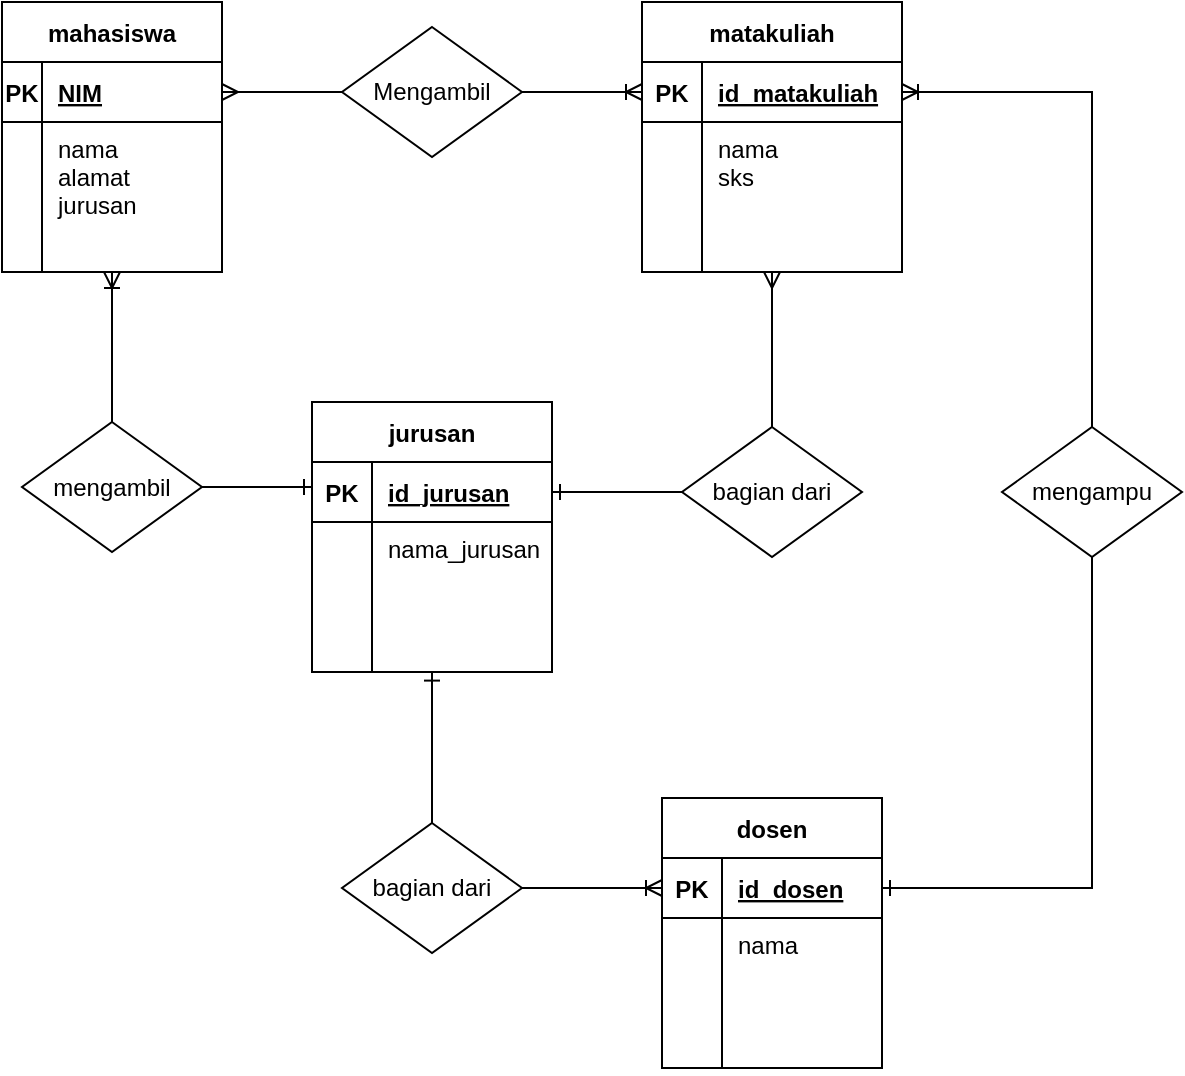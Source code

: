 <mxfile version="24.7.7">
  <diagram id="R2lEEEUBdFMjLlhIrx00" name="Page-1">
    <mxGraphModel dx="2085" dy="665" grid="1" gridSize="10" guides="1" tooltips="1" connect="1" arrows="1" fold="1" page="1" pageScale="1" pageWidth="850" pageHeight="1100" math="0" shadow="0" extFonts="Permanent Marker^https://fonts.googleapis.com/css?family=Permanent+Marker">
      <root>
        <mxCell id="0" />
        <mxCell id="1" parent="0" />
        <mxCell id="C-vyLk0tnHw3VtMMgP7b-1" value="" style="edgeStyle=entityRelationEdgeStyle;endArrow=none;startArrow=ERmany;endFill=0;startFill=0;entryX=0;entryY=0.5;entryDx=0;entryDy=0;" parent="1" source="C-vyLk0tnHw3VtMMgP7b-24" target="oM8nnvxndXrUR5HV9yAU-15" edge="1">
          <mxGeometry width="100" height="100" relative="1" as="geometry">
            <mxPoint x="340" y="720" as="sourcePoint" />
            <mxPoint x="440" y="620" as="targetPoint" />
          </mxGeometry>
        </mxCell>
        <mxCell id="C-vyLk0tnHw3VtMMgP7b-23" value="mahasiswa" style="shape=table;startSize=30;container=1;collapsible=1;childLayout=tableLayout;fixedRows=1;rowLines=0;fontStyle=1;align=center;resizeLast=1;" parent="1" vertex="1">
          <mxGeometry x="-30" y="140" width="110" height="135" as="geometry" />
        </mxCell>
        <mxCell id="C-vyLk0tnHw3VtMMgP7b-24" value="" style="shape=partialRectangle;collapsible=0;dropTarget=0;pointerEvents=0;fillColor=none;points=[[0,0.5],[1,0.5]];portConstraint=eastwest;top=0;left=0;right=0;bottom=1;" parent="C-vyLk0tnHw3VtMMgP7b-23" vertex="1">
          <mxGeometry y="30" width="110" height="30" as="geometry" />
        </mxCell>
        <mxCell id="C-vyLk0tnHw3VtMMgP7b-25" value="PK" style="shape=partialRectangle;overflow=hidden;connectable=0;fillColor=none;top=0;left=0;bottom=0;right=0;fontStyle=1;" parent="C-vyLk0tnHw3VtMMgP7b-24" vertex="1">
          <mxGeometry width="20" height="30" as="geometry">
            <mxRectangle width="20" height="30" as="alternateBounds" />
          </mxGeometry>
        </mxCell>
        <mxCell id="C-vyLk0tnHw3VtMMgP7b-26" value="NIM" style="shape=partialRectangle;overflow=hidden;connectable=0;fillColor=none;top=0;left=0;bottom=0;right=0;align=left;spacingLeft=6;fontStyle=5;" parent="C-vyLk0tnHw3VtMMgP7b-24" vertex="1">
          <mxGeometry x="20" width="90" height="30" as="geometry">
            <mxRectangle width="90" height="30" as="alternateBounds" />
          </mxGeometry>
        </mxCell>
        <mxCell id="C-vyLk0tnHw3VtMMgP7b-27" value="" style="shape=partialRectangle;collapsible=0;dropTarget=0;pointerEvents=0;fillColor=none;points=[[0,0.5],[1,0.5]];portConstraint=eastwest;top=0;left=0;right=0;bottom=0;" parent="C-vyLk0tnHw3VtMMgP7b-23" vertex="1">
          <mxGeometry y="60" width="110" height="75" as="geometry" />
        </mxCell>
        <mxCell id="C-vyLk0tnHw3VtMMgP7b-28" value="" style="shape=partialRectangle;overflow=hidden;connectable=0;fillColor=none;top=0;left=0;bottom=0;right=0;" parent="C-vyLk0tnHw3VtMMgP7b-27" vertex="1">
          <mxGeometry width="20" height="75" as="geometry">
            <mxRectangle width="20" height="75" as="alternateBounds" />
          </mxGeometry>
        </mxCell>
        <mxCell id="C-vyLk0tnHw3VtMMgP7b-29" value="nama&#xa;alamat&#xa;jurusan" style="shape=partialRectangle;overflow=hidden;connectable=0;fillColor=none;top=0;left=0;bottom=0;right=0;align=left;spacingLeft=6;verticalAlign=top;" parent="C-vyLk0tnHw3VtMMgP7b-27" vertex="1">
          <mxGeometry x="20" width="90" height="75" as="geometry">
            <mxRectangle width="90" height="75" as="alternateBounds" />
          </mxGeometry>
        </mxCell>
        <mxCell id="EbwzylO1AdSt2fWsFQU2-8" style="edgeStyle=orthogonalEdgeStyle;rounded=0;orthogonalLoop=1;jettySize=auto;html=1;exitX=1;exitY=0.5;exitDx=0;exitDy=0;entryX=0;entryY=0.5;entryDx=0;entryDy=0;endArrow=ERoneToMany;endFill=0;" parent="1" source="oM8nnvxndXrUR5HV9yAU-15" target="EbwzylO1AdSt2fWsFQU2-2" edge="1">
          <mxGeometry relative="1" as="geometry" />
        </mxCell>
        <mxCell id="oM8nnvxndXrUR5HV9yAU-15" value="Mengambil" style="rhombus;whiteSpace=wrap;html=1;" parent="1" vertex="1">
          <mxGeometry x="140" y="152.5" width="90" height="65" as="geometry" />
        </mxCell>
        <mxCell id="EbwzylO1AdSt2fWsFQU2-1" value="matakuliah" style="shape=table;startSize=30;container=1;collapsible=1;childLayout=tableLayout;fixedRows=1;rowLines=0;fontStyle=1;align=center;resizeLast=1;" parent="1" vertex="1">
          <mxGeometry x="290" y="140" width="130" height="135" as="geometry" />
        </mxCell>
        <mxCell id="EbwzylO1AdSt2fWsFQU2-2" value="" style="shape=partialRectangle;collapsible=0;dropTarget=0;pointerEvents=0;fillColor=none;points=[[0,0.5],[1,0.5]];portConstraint=eastwest;top=0;left=0;right=0;bottom=1;" parent="EbwzylO1AdSt2fWsFQU2-1" vertex="1">
          <mxGeometry y="30" width="130" height="30" as="geometry" />
        </mxCell>
        <mxCell id="EbwzylO1AdSt2fWsFQU2-3" value="PK" style="shape=partialRectangle;overflow=hidden;connectable=0;fillColor=none;top=0;left=0;bottom=0;right=0;fontStyle=1;" parent="EbwzylO1AdSt2fWsFQU2-2" vertex="1">
          <mxGeometry width="30" height="30" as="geometry">
            <mxRectangle width="30" height="30" as="alternateBounds" />
          </mxGeometry>
        </mxCell>
        <mxCell id="EbwzylO1AdSt2fWsFQU2-4" value="id_matakuliah" style="shape=partialRectangle;overflow=hidden;connectable=0;fillColor=none;top=0;left=0;bottom=0;right=0;align=left;spacingLeft=6;fontStyle=5;" parent="EbwzylO1AdSt2fWsFQU2-2" vertex="1">
          <mxGeometry x="30" width="100" height="30" as="geometry">
            <mxRectangle width="100" height="30" as="alternateBounds" />
          </mxGeometry>
        </mxCell>
        <mxCell id="EbwzylO1AdSt2fWsFQU2-5" value="" style="shape=partialRectangle;collapsible=0;dropTarget=0;pointerEvents=0;fillColor=none;points=[[0,0.5],[1,0.5]];portConstraint=eastwest;top=0;left=0;right=0;bottom=0;" parent="EbwzylO1AdSt2fWsFQU2-1" vertex="1">
          <mxGeometry y="60" width="130" height="75" as="geometry" />
        </mxCell>
        <mxCell id="EbwzylO1AdSt2fWsFQU2-6" value="" style="shape=partialRectangle;overflow=hidden;connectable=0;fillColor=none;top=0;left=0;bottom=0;right=0;" parent="EbwzylO1AdSt2fWsFQU2-5" vertex="1">
          <mxGeometry width="30" height="75" as="geometry">
            <mxRectangle width="30" height="75" as="alternateBounds" />
          </mxGeometry>
        </mxCell>
        <mxCell id="EbwzylO1AdSt2fWsFQU2-7" value="nama&#xa;sks" style="shape=partialRectangle;overflow=hidden;connectable=0;fillColor=none;top=0;left=0;bottom=0;right=0;align=left;spacingLeft=6;verticalAlign=top;" parent="EbwzylO1AdSt2fWsFQU2-5" vertex="1">
          <mxGeometry x="30" width="100" height="75" as="geometry">
            <mxRectangle width="100" height="75" as="alternateBounds" />
          </mxGeometry>
        </mxCell>
        <mxCell id="EbwzylO1AdSt2fWsFQU2-9" value="dosen" style="shape=table;startSize=30;container=1;collapsible=1;childLayout=tableLayout;fixedRows=1;rowLines=0;fontStyle=1;align=center;resizeLast=1;" parent="1" vertex="1">
          <mxGeometry x="300" y="538" width="110" height="135" as="geometry" />
        </mxCell>
        <mxCell id="EbwzylO1AdSt2fWsFQU2-10" value="" style="shape=partialRectangle;collapsible=0;dropTarget=0;pointerEvents=0;fillColor=none;points=[[0,0.5],[1,0.5]];portConstraint=eastwest;top=0;left=0;right=0;bottom=1;" parent="EbwzylO1AdSt2fWsFQU2-9" vertex="1">
          <mxGeometry y="30" width="110" height="30" as="geometry" />
        </mxCell>
        <mxCell id="EbwzylO1AdSt2fWsFQU2-11" value="PK" style="shape=partialRectangle;overflow=hidden;connectable=0;fillColor=none;top=0;left=0;bottom=0;right=0;fontStyle=1;" parent="EbwzylO1AdSt2fWsFQU2-10" vertex="1">
          <mxGeometry width="30" height="30" as="geometry">
            <mxRectangle width="30" height="30" as="alternateBounds" />
          </mxGeometry>
        </mxCell>
        <mxCell id="EbwzylO1AdSt2fWsFQU2-12" value="id_dosen" style="shape=partialRectangle;overflow=hidden;connectable=0;fillColor=none;top=0;left=0;bottom=0;right=0;align=left;spacingLeft=6;fontStyle=5;" parent="EbwzylO1AdSt2fWsFQU2-10" vertex="1">
          <mxGeometry x="30" width="80" height="30" as="geometry">
            <mxRectangle width="80" height="30" as="alternateBounds" />
          </mxGeometry>
        </mxCell>
        <mxCell id="EbwzylO1AdSt2fWsFQU2-13" value="" style="shape=partialRectangle;collapsible=0;dropTarget=0;pointerEvents=0;fillColor=none;points=[[0,0.5],[1,0.5]];portConstraint=eastwest;top=0;left=0;right=0;bottom=0;" parent="EbwzylO1AdSt2fWsFQU2-9" vertex="1">
          <mxGeometry y="60" width="110" height="75" as="geometry" />
        </mxCell>
        <mxCell id="EbwzylO1AdSt2fWsFQU2-14" value="" style="shape=partialRectangle;overflow=hidden;connectable=0;fillColor=none;top=0;left=0;bottom=0;right=0;" parent="EbwzylO1AdSt2fWsFQU2-13" vertex="1">
          <mxGeometry width="30" height="75" as="geometry">
            <mxRectangle width="30" height="75" as="alternateBounds" />
          </mxGeometry>
        </mxCell>
        <mxCell id="EbwzylO1AdSt2fWsFQU2-15" value="nama" style="shape=partialRectangle;overflow=hidden;connectable=0;fillColor=none;top=0;left=0;bottom=0;right=0;align=left;spacingLeft=6;horizontal=1;verticalAlign=top;" parent="EbwzylO1AdSt2fWsFQU2-13" vertex="1">
          <mxGeometry x="30" width="80" height="75" as="geometry">
            <mxRectangle width="80" height="75" as="alternateBounds" />
          </mxGeometry>
        </mxCell>
        <mxCell id="EbwzylO1AdSt2fWsFQU2-16" value="jurusan" style="shape=table;startSize=30;container=1;collapsible=1;childLayout=tableLayout;fixedRows=1;rowLines=0;fontStyle=1;align=center;resizeLast=1;" parent="1" vertex="1">
          <mxGeometry x="125" y="340" width="120" height="135" as="geometry" />
        </mxCell>
        <mxCell id="EbwzylO1AdSt2fWsFQU2-17" value="" style="shape=partialRectangle;collapsible=0;dropTarget=0;pointerEvents=0;fillColor=none;points=[[0,0.5],[1,0.5]];portConstraint=eastwest;top=0;left=0;right=0;bottom=1;" parent="EbwzylO1AdSt2fWsFQU2-16" vertex="1">
          <mxGeometry y="30" width="120" height="30" as="geometry" />
        </mxCell>
        <mxCell id="EbwzylO1AdSt2fWsFQU2-18" value="PK" style="shape=partialRectangle;overflow=hidden;connectable=0;fillColor=none;top=0;left=0;bottom=0;right=0;fontStyle=1;" parent="EbwzylO1AdSt2fWsFQU2-17" vertex="1">
          <mxGeometry width="30" height="30" as="geometry">
            <mxRectangle width="30" height="30" as="alternateBounds" />
          </mxGeometry>
        </mxCell>
        <mxCell id="EbwzylO1AdSt2fWsFQU2-19" value="id_jurusan" style="shape=partialRectangle;overflow=hidden;connectable=0;fillColor=none;top=0;left=0;bottom=0;right=0;align=left;spacingLeft=6;fontStyle=5;" parent="EbwzylO1AdSt2fWsFQU2-17" vertex="1">
          <mxGeometry x="30" width="90" height="30" as="geometry">
            <mxRectangle width="90" height="30" as="alternateBounds" />
          </mxGeometry>
        </mxCell>
        <mxCell id="EbwzylO1AdSt2fWsFQU2-20" value="" style="shape=partialRectangle;collapsible=0;dropTarget=0;pointerEvents=0;fillColor=none;points=[[0,0.5],[1,0.5]];portConstraint=eastwest;top=0;left=0;right=0;bottom=0;" parent="EbwzylO1AdSt2fWsFQU2-16" vertex="1">
          <mxGeometry y="60" width="120" height="75" as="geometry" />
        </mxCell>
        <mxCell id="EbwzylO1AdSt2fWsFQU2-21" value="" style="shape=partialRectangle;overflow=hidden;connectable=0;fillColor=none;top=0;left=0;bottom=0;right=0;" parent="EbwzylO1AdSt2fWsFQU2-20" vertex="1">
          <mxGeometry width="30" height="75" as="geometry">
            <mxRectangle width="30" height="75" as="alternateBounds" />
          </mxGeometry>
        </mxCell>
        <mxCell id="EbwzylO1AdSt2fWsFQU2-22" value="nama_jurusan" style="shape=partialRectangle;overflow=hidden;connectable=0;fillColor=none;top=0;left=0;bottom=0;right=0;align=left;spacingLeft=6;verticalAlign=top;" parent="EbwzylO1AdSt2fWsFQU2-20" vertex="1">
          <mxGeometry x="30" width="90" height="75" as="geometry">
            <mxRectangle width="90" height="75" as="alternateBounds" />
          </mxGeometry>
        </mxCell>
        <mxCell id="AyFsF2GUIDdz1upWYMAN-8" value="" style="edgeStyle=orthogonalEdgeStyle;rounded=0;orthogonalLoop=1;jettySize=auto;html=1;verticalAlign=middle;endArrow=ERoneToMany;endFill=0;" edge="1" parent="1" source="AyFsF2GUIDdz1upWYMAN-7" target="C-vyLk0tnHw3VtMMgP7b-27">
          <mxGeometry relative="1" as="geometry">
            <Array as="points">
              <mxPoint x="25" y="310" />
              <mxPoint x="25" y="310" />
            </Array>
          </mxGeometry>
        </mxCell>
        <mxCell id="AyFsF2GUIDdz1upWYMAN-9" value="" style="edgeStyle=orthogonalEdgeStyle;rounded=0;orthogonalLoop=1;jettySize=auto;html=1;endArrow=ERone;endFill=0;" edge="1" parent="1" source="AyFsF2GUIDdz1upWYMAN-7" target="EbwzylO1AdSt2fWsFQU2-17">
          <mxGeometry relative="1" as="geometry">
            <Array as="points">
              <mxPoint x="120" y="383" />
              <mxPoint x="120" y="383" />
            </Array>
          </mxGeometry>
        </mxCell>
        <mxCell id="AyFsF2GUIDdz1upWYMAN-7" value="mengambil" style="rhombus;whiteSpace=wrap;html=1;" vertex="1" parent="1">
          <mxGeometry x="-20" y="350" width="90" height="65" as="geometry" />
        </mxCell>
        <mxCell id="AyFsF2GUIDdz1upWYMAN-13" value="" style="edgeStyle=orthogonalEdgeStyle;rounded=0;orthogonalLoop=1;jettySize=auto;html=1;endArrow=ERmany;endFill=0;" edge="1" parent="1" source="AyFsF2GUIDdz1upWYMAN-11" target="EbwzylO1AdSt2fWsFQU2-5">
          <mxGeometry relative="1" as="geometry">
            <Array as="points">
              <mxPoint x="355" y="290" />
              <mxPoint x="355" y="290" />
            </Array>
          </mxGeometry>
        </mxCell>
        <mxCell id="AyFsF2GUIDdz1upWYMAN-14" value="" style="edgeStyle=orthogonalEdgeStyle;rounded=0;orthogonalLoop=1;jettySize=auto;html=1;entryX=1;entryY=0.5;entryDx=0;entryDy=0;endArrow=ERone;endFill=0;" edge="1" parent="1" source="AyFsF2GUIDdz1upWYMAN-11" target="EbwzylO1AdSt2fWsFQU2-17">
          <mxGeometry relative="1" as="geometry" />
        </mxCell>
        <mxCell id="AyFsF2GUIDdz1upWYMAN-11" value="bagian dari" style="rhombus;whiteSpace=wrap;html=1;" vertex="1" parent="1">
          <mxGeometry x="310" y="352.5" width="90" height="65" as="geometry" />
        </mxCell>
        <mxCell id="AyFsF2GUIDdz1upWYMAN-16" value="" style="edgeStyle=orthogonalEdgeStyle;rounded=0;orthogonalLoop=1;jettySize=auto;html=1;entryX=0.5;entryY=1.004;entryDx=0;entryDy=0;entryPerimeter=0;endArrow=ERone;endFill=0;" edge="1" parent="1" source="AyFsF2GUIDdz1upWYMAN-15" target="EbwzylO1AdSt2fWsFQU2-20">
          <mxGeometry relative="1" as="geometry" />
        </mxCell>
        <mxCell id="AyFsF2GUIDdz1upWYMAN-17" value="" style="edgeStyle=orthogonalEdgeStyle;rounded=0;orthogonalLoop=1;jettySize=auto;html=1;entryX=0;entryY=0.5;entryDx=0;entryDy=0;endArrow=ERoneToMany;endFill=0;" edge="1" parent="1" source="AyFsF2GUIDdz1upWYMAN-15" target="EbwzylO1AdSt2fWsFQU2-10">
          <mxGeometry relative="1" as="geometry" />
        </mxCell>
        <mxCell id="AyFsF2GUIDdz1upWYMAN-15" value="bagian dari" style="rhombus;whiteSpace=wrap;html=1;" vertex="1" parent="1">
          <mxGeometry x="140" y="550.5" width="90" height="65" as="geometry" />
        </mxCell>
        <mxCell id="AyFsF2GUIDdz1upWYMAN-26" value="" style="edgeStyle=orthogonalEdgeStyle;rounded=0;orthogonalLoop=1;jettySize=auto;html=1;entryX=1;entryY=0.5;entryDx=0;entryDy=0;endArrow=ERone;endFill=0;" edge="1" parent="1" source="AyFsF2GUIDdz1upWYMAN-24" target="EbwzylO1AdSt2fWsFQU2-10">
          <mxGeometry relative="1" as="geometry">
            <mxPoint x="515" y="590" as="targetPoint" />
          </mxGeometry>
        </mxCell>
        <mxCell id="AyFsF2GUIDdz1upWYMAN-27" style="edgeStyle=orthogonalEdgeStyle;rounded=0;orthogonalLoop=1;jettySize=auto;html=1;exitX=0.5;exitY=0;exitDx=0;exitDy=0;entryX=1;entryY=0.5;entryDx=0;entryDy=0;endArrow=ERoneToMany;endFill=0;" edge="1" parent="1" source="AyFsF2GUIDdz1upWYMAN-24" target="EbwzylO1AdSt2fWsFQU2-2">
          <mxGeometry relative="1" as="geometry" />
        </mxCell>
        <mxCell id="AyFsF2GUIDdz1upWYMAN-24" value="mengampu" style="rhombus;whiteSpace=wrap;html=1;" vertex="1" parent="1">
          <mxGeometry x="470" y="352.5" width="90" height="65" as="geometry" />
        </mxCell>
      </root>
    </mxGraphModel>
  </diagram>
</mxfile>
